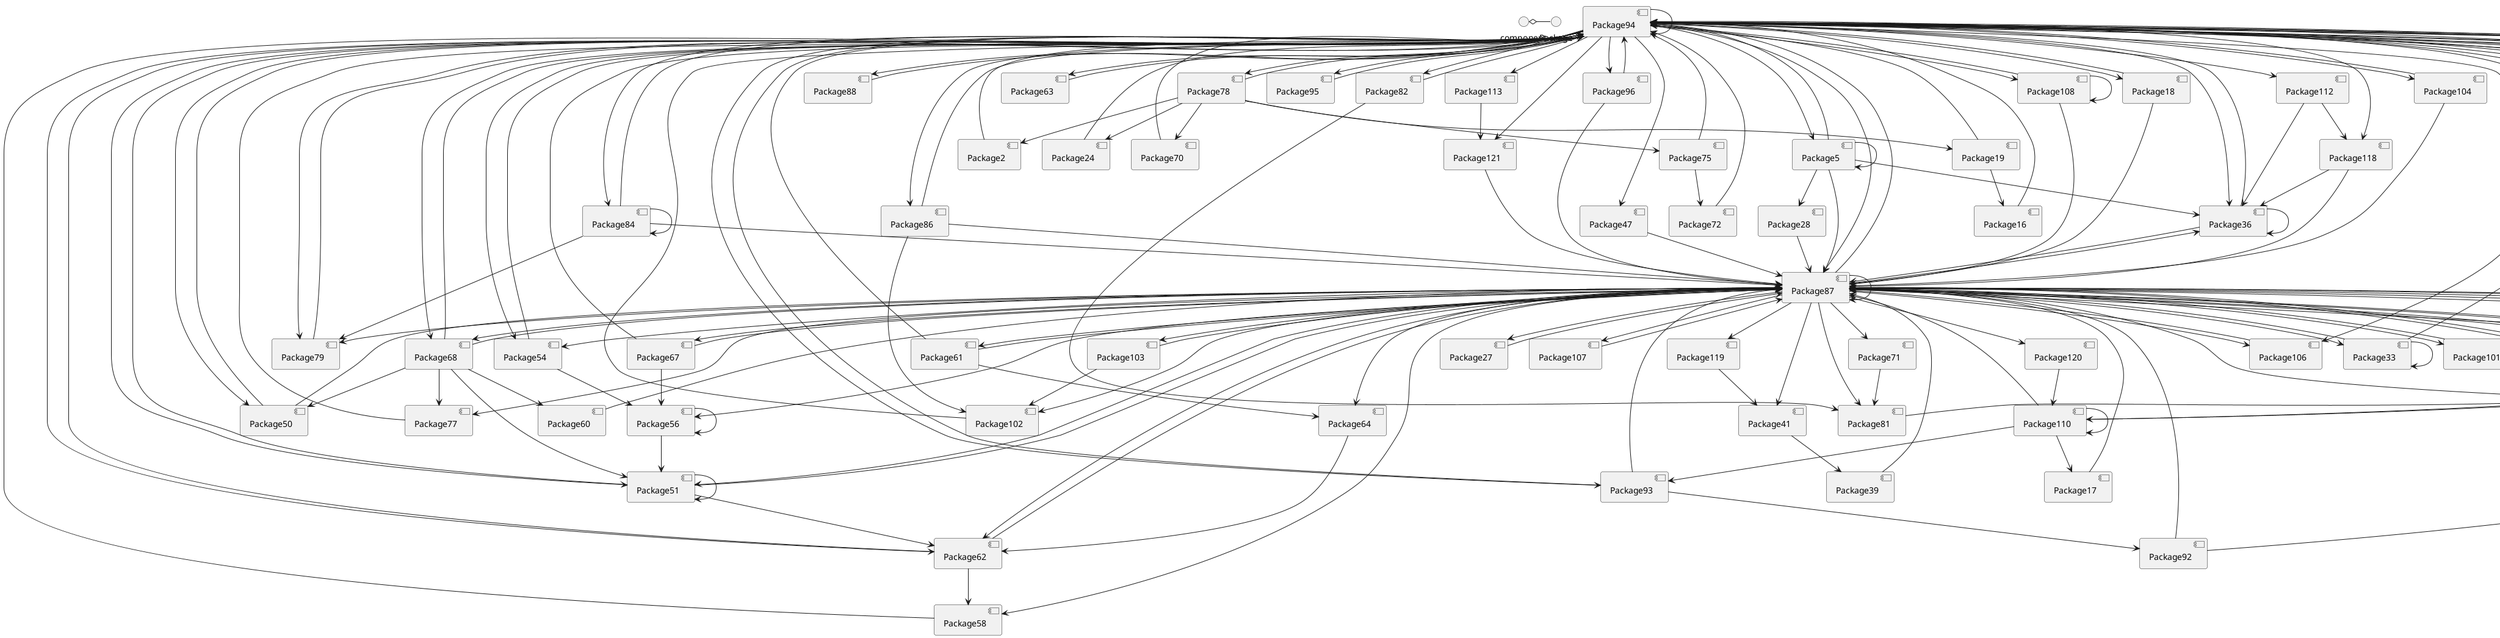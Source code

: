 @startuml
component Package94
component Package36
component Package108
component Package61
component Package33
component Package104
component Package41
component Package67
component Package62
component Package78
component Package101
component Package58
component Package5
component Package87
component Package75
component Package69
component Package93
component Package118
component Package92
component Package2
component Package79
component Package51
component Package50
component Package121
component Package88
component Package110
component Package84
component Package17
component Package7
component Package63
component Package25
component Package120
component Package82
component Package112
component Package81
component Package113
component Package95
component Package68
component Package96
component Package19
component Package86
component Package90
component Package72
component Package103
component Package47
component Package102
component Package59
component Package71
component Package106
component Package77
component Package27
component Package24
component Package76
component Package109
component Package56
component Package30
component Package52
component Package39
component Package60
component Package65
component Package18
component Package64
component Package54
component Package16
component Package28
component Package119
component Package70
component Package107
component O-Package
Package94 --> Package87
Package94 --> Package94
Package94 --> Package36
Package94 --> Package108
Package94 --> Package68
Package94 --> Package5
Package94 --> Package47
Package94 --> Package65
Package94 --> Package50
Package94 --> Package54
Package94 --> Package51
Package94 --> Package63
Package94 --> Package62
Package94 --> Package78
Package94 --> Package84
Package94 --> Package82
Package94 --> Package79
Package94 --> Package86
Package94 --> Package106
Package94 --> Package110
Package94 --> Package104
Package94 --> Package18
Package94 --> Package88
Package94 --> Package95
Package94 --> Package96
Package94 --> Package93
Package94 --> Package90
Package94 --> Package109
Package94 --> Package113
Package94 --> Package121
Package94 --> Package112
Package94 --> Package118
Package36 --> Package36
Package36 --> Package87
Package36 --> Package94
Package108 --> Package108
Package108 --> Package94
Package108 --> Package87
Package61 --> Package87
Package61 --> Package94
Package61 --> Package64
Package33 --> Package87
Package33 --> Package94
Package33 --> Package33
Package104 --> Package94
Package104 --> Package87
Package41 --> Package39
Package67 --> Package94
Package67 --> Package56
Package67 --> Package87
Package62 --> Package94
Package62 --> Package87
Package62 --> Package58
Package78 --> Package94
Package78 --> Package2
Package78 --> Package19
Package78 --> Package24
Package78 --> Package70
Package78 --> Package75
Package101 --> Package94
Package101 --> Package87
Package58 --> Package94
Package5 --> Package87
Package5 --> Package94
Package5 --> Package5
Package5 --> Package36
Package5 --> Package28
Package87 --> Package94
Package87 --> Package87
Package87 --> Package107
Package87 --> Package109
Package87 --> Package25
Package87 --> Package30
Package87 --> Package27
Package87 --> Package33
Package87 --> Package36
Package87 --> Package41
Package87 --> Package65
Package87 --> Package51
Package87 --> Package52
Package87 --> Package62
Package87 --> Package58
Package87 --> Package64
Package87 --> Package61
Package87 --> Package59
Package87 --> Package68
Package87 --> Package69
Package87 --> Package54
Package87 --> Package67
Package87 --> Package76
Package87 --> Package77
Package87 --> Package79
Package87 --> Package81
Package87 --> Package56
Package87 --> Package71
Package87 --> Package7
Package87 --> Package106
Package87 --> Package102
Package87 --> Package103
Package87 --> Package101
Package87 --> Package119
Package87 --> Package120
Package75 --> Package94
Package75 --> Package72
Package69 --> Package94
Package69 --> Package87
Package93 --> Package94
Package93 --> Package87
Package93 --> Package92
Package118 --> Package87
Package118 --> Package36
Package92 --> Package94
Package92 --> Package87
Package2 --> Package94
Package79 --> Package94
Package51 --> Package51
Package51 --> Package87
Package51 --> Package94
Package51 --> Package62
Package50 --> Package87
Package50 --> Package94
Package121 --> Package87
Package88 --> Package94
Package110 --> Package87
Package110 --> Package110
Package110 --> Package94
Package110 --> Package93
Package110 --> Package17
Package84 --> Package94
Package84 --> Package87
Package84 --> Package84
Package84 --> Package79
Package17 --> Package87
Package7 --> Package94
Package7 --> Package87
Package63 --> Package94
Package25 --> Package94
Package120 --> Package110
Package82 --> Package94
Package82 --> Package81
Package112 --> Package36
Package112 --> Package118
Package81 --> Package94
Package113 --> Package121
Package95 --> Package94
Package68 --> Package87
Package68 --> Package94
Package68 --> Package50
Package68 --> Package51
Package68 --> Package60
Package68 --> Package77
Package96 --> Package87
Package96 --> Package94
Package19 --> Package94
Package19 --> Package16
Package86 --> Package94
Package86 --> Package87
Package86 --> Package102
Package90 --> Package94
Package90 --> Package87
Package72 --> Package94
Package103 --> Package87
Package103 --> Package102
Package47 --> Package87
Package102 --> Package94
Package59 --> Package94
Package71 --> Package81
Package106 --> Package87
Package77 --> Package94
Package27 --> Package87
Package24 --> Package94
Package76 --> Package94
Package109 --> Package90
Package56 --> Package56
Package56 --> Package51
Package30 --> Package94
Package52 --> Package94
Package52 --> Package87
Package39 --> Package87
Package60 --> Package87
Package65 --> Package94
Package18 --> Package87
Package18 --> Package94
Package64 --> Package62
Package54 --> Package94
Package54 --> Package56
Package16 --> Package94
Package28 --> Package87
Package119 --> Package41
Package70 --> Package94
Package107 --> Package87
@endumlage70 --> Package107
Package107 --> Package87
@enduml
Package105 --> Package87
Package105 --> Package94
Package76 --> Package94
Package109 --> Package90
Package85 --> Package79
Package32 --> Package94
Package56 --> Package57
Package30 --> Package94
Package52 --> Package94
Package52 --> Package87
Package39 --> Package87
Package60 --> Package87
Package65 --> Package94
Package18 --> Package87
Package18 --> Package94
Package57 --> Package55
Package64 --> Package62
Package54 --> Package94
Package54 --> Package57
Package16 --> Package94
Package28 --> Package87
Package119 --> Package41
Package70 --> Package94
Package107 --> Package87
Package111 --> Package87
@enduml